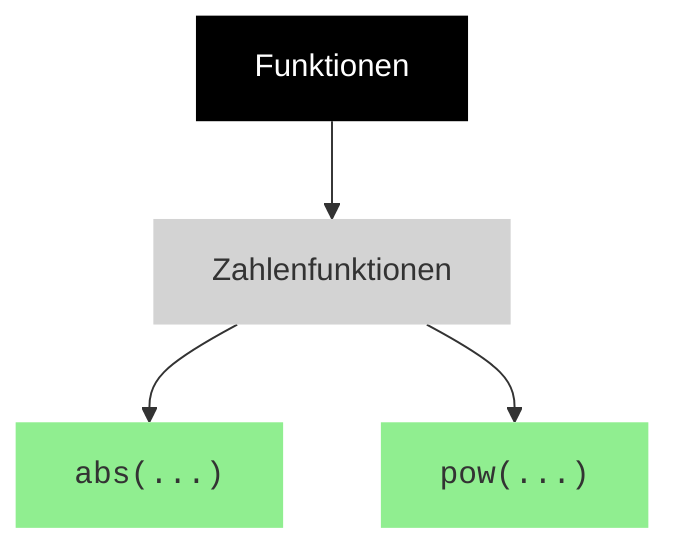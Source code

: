flowchart

    Funktionen --> Zahlenfunktionen

    Zahlenfunktionen --> Abs["<code>abs(...)</code>"]
    Zahlenfunktionen --> Pow["<code>pow(...)</code>"]

    style Funktionen fill:black,color:white,stroke-width:0px

    style Zahlenfunktionen fill:lightgray,stroke-width:0px

    style Abs fill:lightgreen,stroke-width:0px
    style Pow fill:lightgreen,stroke-width:0px